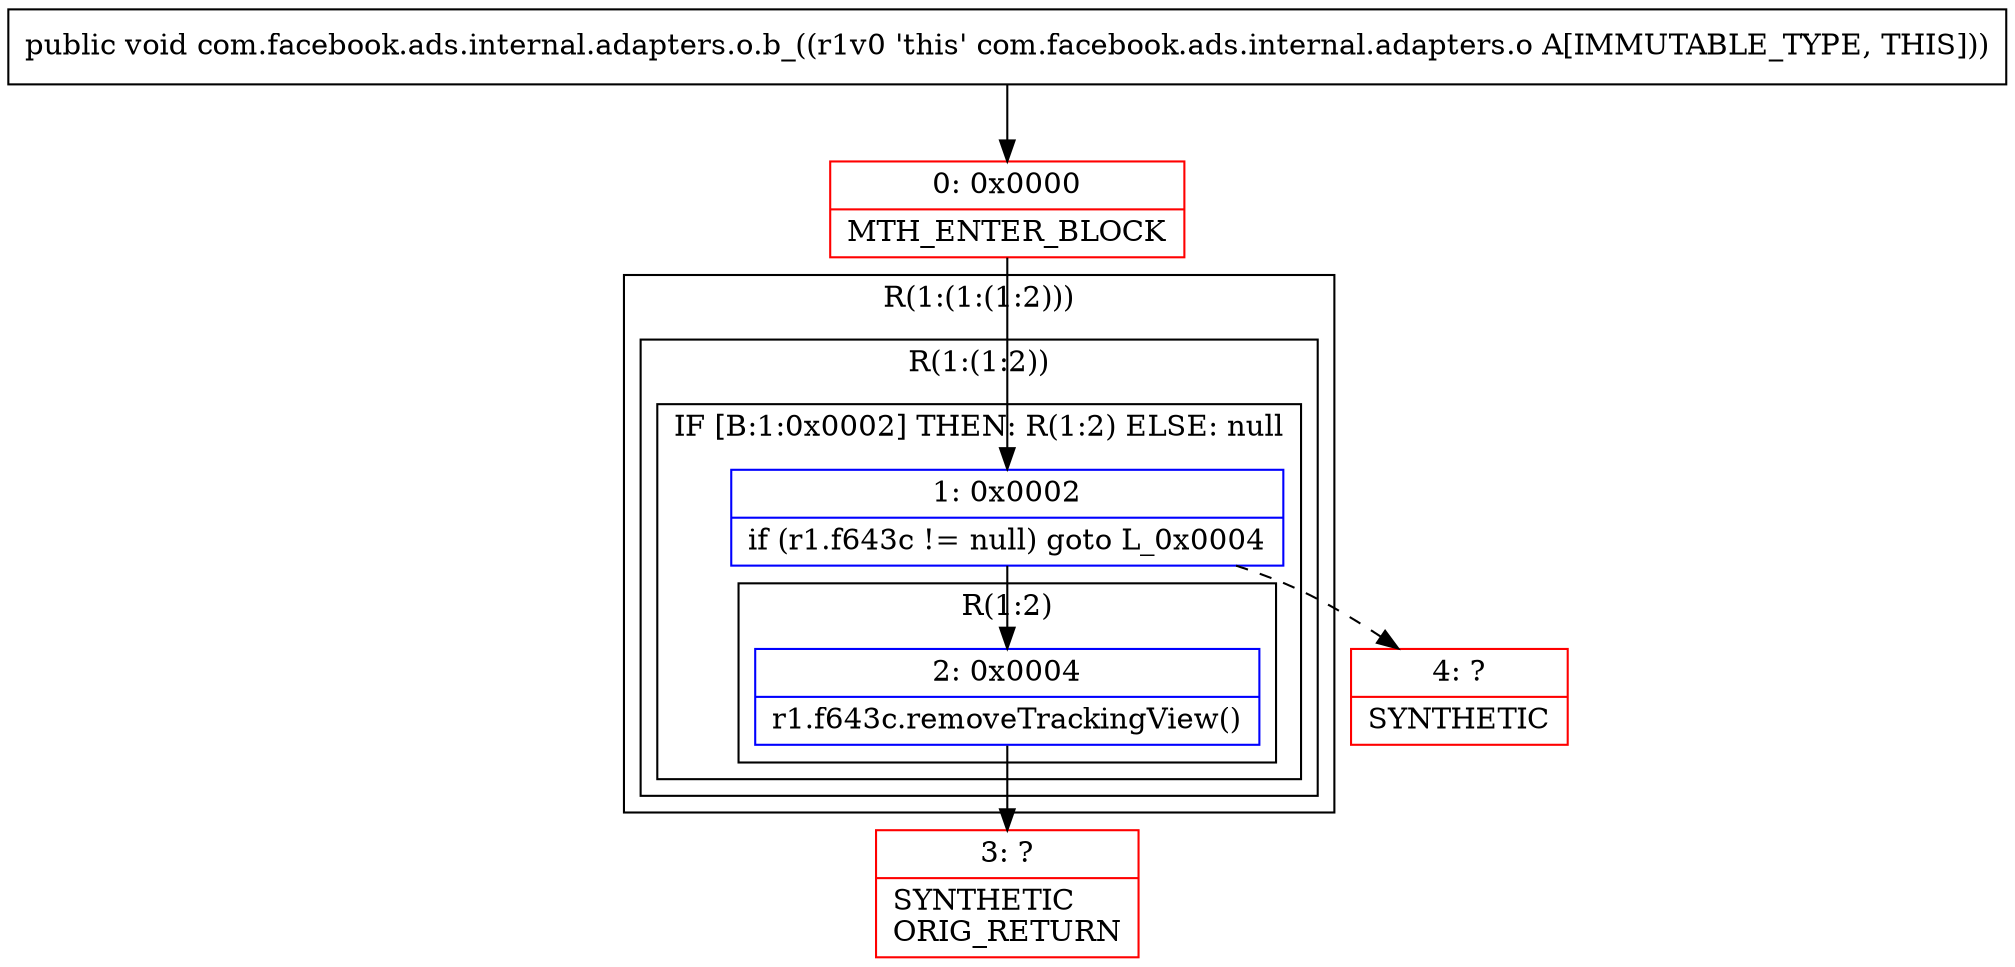 digraph "CFG forcom.facebook.ads.internal.adapters.o.b_()V" {
subgraph cluster_Region_943165239 {
label = "R(1:(1:(1:2)))";
node [shape=record,color=blue];
subgraph cluster_Region_383778189 {
label = "R(1:(1:2))";
node [shape=record,color=blue];
subgraph cluster_IfRegion_2113963595 {
label = "IF [B:1:0x0002] THEN: R(1:2) ELSE: null";
node [shape=record,color=blue];
Node_1 [shape=record,label="{1\:\ 0x0002|if (r1.f643c != null) goto L_0x0004\l}"];
subgraph cluster_Region_1282310173 {
label = "R(1:2)";
node [shape=record,color=blue];
Node_2 [shape=record,label="{2\:\ 0x0004|r1.f643c.removeTrackingView()\l}"];
}
}
}
}
Node_0 [shape=record,color=red,label="{0\:\ 0x0000|MTH_ENTER_BLOCK\l}"];
Node_3 [shape=record,color=red,label="{3\:\ ?|SYNTHETIC\lORIG_RETURN\l}"];
Node_4 [shape=record,color=red,label="{4\:\ ?|SYNTHETIC\l}"];
MethodNode[shape=record,label="{public void com.facebook.ads.internal.adapters.o.b_((r1v0 'this' com.facebook.ads.internal.adapters.o A[IMMUTABLE_TYPE, THIS])) }"];
MethodNode -> Node_0;
Node_1 -> Node_2;
Node_1 -> Node_4[style=dashed];
Node_2 -> Node_3;
Node_0 -> Node_1;
}

